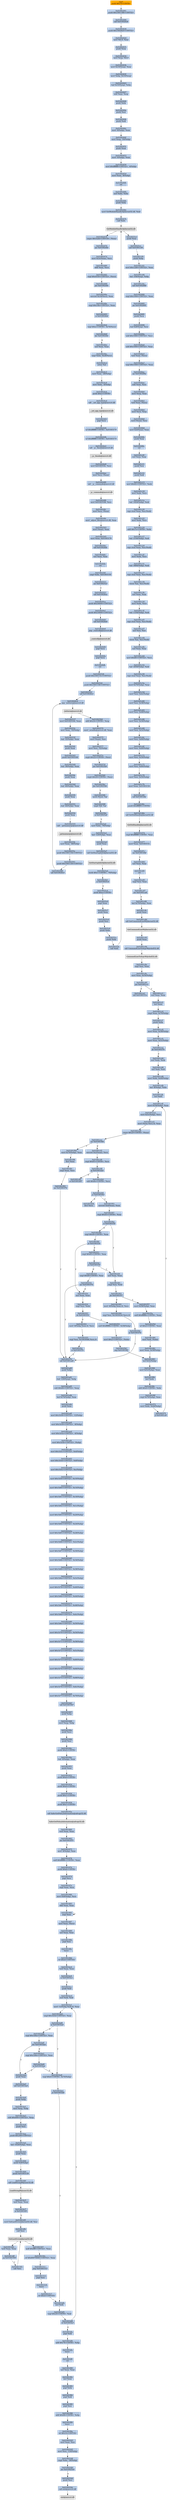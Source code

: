 digraph G {
node[shape=rectangle,style=filled,fillcolor=lightsteelblue,color=lightsteelblue]
bgcolor="transparent"
a0x0100245fpushl_0x70UINT8[label="start\npushl $0x70<UINT8>",color="lightgrey",fillcolor="orange"];
a0x01002461pushl_0x1001188UINT32[label="0x01002461\npushl $0x1001188<UINT32>"];
a0x01002466call_0x01002628[label="0x01002466\ncall 0x01002628"];
a0x01002628pushl_0x10026e0UINT32[label="0x01002628\npushl $0x10026e0<UINT32>"];
a0x0100262dmovl_fs_0_eax[label="0x0100262d\nmovl %fs:0, %eax"];
a0x01002633pushl_eax[label="0x01002633\npushl %eax"];
a0x01002634movl_esp_fs_0[label="0x01002634\nmovl %esp, %fs:0"];
a0x0100263bmovl_0x10esp__eax[label="0x0100263b\nmovl 0x10(%esp), %eax"];
a0x0100263fmovl_ebp_0x10esp_[label="0x0100263f\nmovl %ebp, 0x10(%esp)"];
a0x01002643leal_0x10esp__ebp[label="0x01002643\nleal 0x10(%esp), %ebp"];
a0x01002647subl_eax_esp[label="0x01002647\nsubl %eax, %esp"];
a0x01002649pushl_ebx[label="0x01002649\npushl %ebx"];
a0x0100264apushl_esi[label="0x0100264a\npushl %esi"];
a0x0100264bpushl_edi[label="0x0100264b\npushl %edi"];
a0x0100264cmovl__8ebp__eax[label="0x0100264c\nmovl -8(%ebp), %eax"];
a0x0100264fmovl_esp__24ebp_[label="0x0100264f\nmovl %esp, -24(%ebp)"];
a0x01002652pushl_eax[label="0x01002652\npushl %eax"];
a0x01002653movl__4ebp__eax[label="0x01002653\nmovl -4(%ebp), %eax"];
a0x01002656movl_0xffffffffUINT32__4ebp_[label="0x01002656\nmovl $0xffffffff<UINT32>, -4(%ebp)"];
a0x0100265dmovl_eax__8ebp_[label="0x0100265d\nmovl %eax, -8(%ebp)"];
a0x01002660ret[label="0x01002660\nret"];
a0x0100246bxorl_ebx_ebx[label="0x0100246b\nxorl %ebx, %ebx"];
a0x0100246dpushl_ebx[label="0x0100246d\npushl %ebx"];
a0x0100246emovl_GetModuleHandleA_kernel32_dll_edi[label="0x0100246e\nmovl GetModuleHandleA@kernel32.dll, %edi"];
a0x01002474call_edi[label="0x01002474\ncall %edi"];
GetModuleHandleA_kernel32_dll[label="GetModuleHandleA@kernel32.dll",color="lightgrey",fillcolor="lightgrey"];
a0x01002476cmpw_0x5a4dUINT16_eax_[label="0x01002476\ncmpw $0x5a4d<UINT16>, (%eax)"];
a0x0100247bjne_0x0100249c[label="0x0100247b\njne 0x0100249c"];
a0x0100247dmovl_0x3ceax__ecx[label="0x0100247d\nmovl 0x3c(%eax), %ecx"];
a0x01002480addl_eax_ecx[label="0x01002480\naddl %eax, %ecx"];
a0x01002482cmpl_0x4550UINT32_ecx_[label="0x01002482\ncmpl $0x4550<UINT32>, (%ecx)"];
a0x01002488jne_0x0100249c[label="0x01002488\njne 0x0100249c"];
a0x0100248amovzwl_0x18ecx__eax[label="0x0100248a\nmovzwl 0x18(%ecx), %eax"];
a0x0100248ecmpl_0x10bUINT32_eax[label="0x0100248e\ncmpl $0x10b<UINT32>, %eax"];
a0x01002493je_0x010024b4[label="0x01002493\nje 0x010024b4"];
a0x010024b4cmpl_0xeUINT8_0x74ecx_[label="0x010024b4\ncmpl $0xe<UINT8>, 0x74(%ecx)"];
a0x010024b8jbe_0x0100249c[label="0x010024b8\njbe 0x0100249c"];
a0x010024baxorl_eax_eax[label="0x010024ba\nxorl %eax, %eax"];
a0x010024bccmpl_ebx_0xe8ecx_[label="0x010024bc\ncmpl %ebx, 0xe8(%ecx)"];
a0x010024c2setne_al[label="0x010024c2\nsetne %al"];
a0x010024c5movl_eax__28ebp_[label="0x010024c5\nmovl %eax, -28(%ebp)"];
a0x010024c8movl_ebx__4ebp_[label="0x010024c8\nmovl %ebx, -4(%ebp)"];
a0x010024cbpushl_0x2UINT8[label="0x010024cb\npushl $0x2<UINT8>"];
a0x010024cdcall___set_app_type_msvcrt_dll[label="0x010024cd\ncall __set_app_type@msvcrt.dll"];
a__set_app_type_msvcrt_dll[label="__set_app_type@msvcrt.dll",color="lightgrey",fillcolor="lightgrey"];
a0x010024d3popl_ecx[label="0x010024d3\npopl %ecx"];
a0x010024d4orl_0xffffffffUINT8_0x01003170[label="0x010024d4\norl $0xffffffff<UINT8>, 0x01003170"];
a0x010024dborl_0xffffffffUINT8_0x01003174[label="0x010024db\norl $0xffffffff<UINT8>, 0x01003174"];
a0x010024e2call___p__fmode_msvcrt_dll[label="0x010024e2\ncall __p__fmode@msvcrt.dll"];
a__p__fmode_msvcrt_dll[label="__p__fmode@msvcrt.dll",color="lightgrey",fillcolor="lightgrey"];
a0x010024e8movl_0x0100316c_ecx[label="0x010024e8\nmovl 0x0100316c, %ecx"];
a0x010024eemovl_ecx_eax_[label="0x010024ee\nmovl %ecx, (%eax)"];
a0x010024f0call___p__commode_msvcrt_dll[label="0x010024f0\ncall __p__commode@msvcrt.dll"];
a__p__commode_msvcrt_dll[label="__p__commode@msvcrt.dll",color="lightgrey",fillcolor="lightgrey"];
a0x010024f6movl_0x01003168_ecx[label="0x010024f6\nmovl 0x01003168, %ecx"];
a0x010024fcmovl_ecx_eax_[label="0x010024fc\nmovl %ecx, (%eax)"];
a0x010024femovl__adjust_fdiv_msvcrt_dll_eax[label="0x010024fe\nmovl _adjust_fdiv@msvcrt.dll, %eax"];
a0x01002503movl_eax__eax[label="0x01002503\nmovl (%eax), %eax"];
a0x01002505movl_eax_0x01003178[label="0x01002505\nmovl %eax, 0x01003178"];
a0x0100250acall_0x010026dc[label="0x0100250a\ncall 0x010026dc"];
a0x010026dcxorl_eax_eax[label="0x010026dc\nxorl %eax, %eax"];
a0x010026deret[label="0x010026de\nret"];
a0x0100250fcmpl_ebx_0x01003150[label="0x0100250f\ncmpl %ebx, 0x01003150"];
a0x01002515jne_0x01002523[label="0x01002515\njne 0x01002523"];
a0x01002523call_0x010026ca[label="0x01002523\ncall 0x010026ca"];
a0x010026capushl_0x30000UINT32[label="0x010026ca\npushl $0x30000<UINT32>"];
a0x010026cfpushl_0x10000UINT32[label="0x010026cf\npushl $0x10000<UINT32>"];
a0x010026d4call_0x010026e6[label="0x010026d4\ncall 0x010026e6"];
a0x010026e6jmp__controlfp_msvcrt_dll[label="0x010026e6\njmp _controlfp@msvcrt.dll"];
a_controlfp_msvcrt_dll[label="_controlfp@msvcrt.dll",color="lightgrey",fillcolor="lightgrey"];
a0x010026d9popl_ecx[label="0x010026d9\npopl %ecx"];
a0x010026dapopl_ecx[label="0x010026da\npopl %ecx"];
a0x010026dbret[label="0x010026db\nret"];
a0x01002528pushl_0x100113cUINT32[label="0x01002528\npushl $0x100113c<UINT32>"];
a0x0100252dpushl_0x1001138UINT32[label="0x0100252d\npushl $0x1001138<UINT32>"];
a0x01002532call_0x010026c4[label="0x01002532\ncall 0x010026c4"];
a0x010026c4jmp__initterm_msvcrt_dll[label="0x010026c4\njmp _initterm@msvcrt.dll"];
a_initterm_msvcrt_dll[label="_initterm@msvcrt.dll",color="lightgrey",fillcolor="lightgrey"];
a0x01002537movl_0x01003164_eax[label="0x01002537\nmovl 0x01003164, %eax"];
a0x0100253cmovl_eax__32ebp_[label="0x0100253c\nmovl %eax, -32(%ebp)"];
a0x0100253fleal__32ebp__eax[label="0x0100253f\nleal -32(%ebp), %eax"];
a0x01002542pushl_eax[label="0x01002542\npushl %eax"];
a0x01002543pushl_0x01003160[label="0x01002543\npushl 0x01003160"];
a0x01002549leal__36ebp__eax[label="0x01002549\nleal -36(%ebp), %eax"];
a0x0100254cpushl_eax[label="0x0100254c\npushl %eax"];
a0x0100254dleal__40ebp__eax[label="0x0100254d\nleal -40(%ebp), %eax"];
a0x01002550pushl_eax[label="0x01002550\npushl %eax"];
a0x01002551leal__44ebp__eax[label="0x01002551\nleal -44(%ebp), %eax"];
a0x01002554pushl_eax[label="0x01002554\npushl %eax"];
a0x01002555call___getmainargs_msvcrt_dll[label="0x01002555\ncall __getmainargs@msvcrt.dll"];
a__getmainargs_msvcrt_dll[label="__getmainargs@msvcrt.dll",color="lightgrey",fillcolor="lightgrey"];
a0x0100255bmovl_eax__48ebp_[label="0x0100255b\nmovl %eax, -48(%ebp)"];
a0x0100255epushl_0x1001134UINT32[label="0x0100255e\npushl $0x1001134<UINT32>"];
a0x01002563pushl_0x1001130UINT32[label="0x01002563\npushl $0x1001130<UINT32>"];
a0x01002568call_0x010026c4[label="0x01002568\ncall 0x010026c4"];
a0x0100256daddl_0x24UINT8_esp[label="0x0100256d\naddl $0x24<UINT8>, %esp"];
a0x01002570movl__acmdln_msvcrt_dll_eax[label="0x01002570\nmovl _acmdln@msvcrt.dll, %eax"];
a0x01002575movl_eax__esi[label="0x01002575\nmovl (%eax), %esi"];
a0x01002577movl_esi__52ebp_[label="0x01002577\nmovl %esi, -52(%ebp)"];
a0x0100257acmpb_0x22UINT8_esi_[label="0x0100257a\ncmpb $0x22<UINT8>, (%esi)"];
a0x0100257djne_0x010025b9[label="0x0100257d\njne 0x010025b9"];
a0x010025b9cmpb_0x20UINT8_esi_[label="0x010025b9\ncmpb $0x20<UINT8>, (%esi)"];
a0x010025bcjbe_0x01002596[label="0x010025bc\njbe 0x01002596"];
a0x01002596movb_esi__al[label="0x01002596\nmovb (%esi), %al"];
a0x01002598cmpb_bl_al[label="0x01002598\ncmpb %bl, %al"];
a0x0100259aje_0x010025a0[label="0x0100259a\nje 0x010025a0"];
a0x010025a0movl_ebx__76ebp_[label="0x010025a0\nmovl %ebx, -76(%ebp)"];
a0x010025a3leal__120ebp__eax[label="0x010025a3\nleal -120(%ebp), %eax"];
a0x010025a6pushl_eax[label="0x010025a6\npushl %eax"];
a0x010025a7call_GetStartupInfoA_kernel32_dll[label="0x010025a7\ncall GetStartupInfoA@kernel32.dll"];
GetStartupInfoA_kernel32_dll[label="GetStartupInfoA@kernel32.dll",color="lightgrey",fillcolor="lightgrey"];
a0x010025adtestb_0x1UINT8__76ebp_[label="0x010025ad\ntestb $0x1<UINT8>, -76(%ebp)"];
a0x010025b1je_0x010025c4[label="0x010025b1\nje 0x010025c4"];
a0x010025c4pushl_0xaUINT8[label="0x010025c4\npushl $0xa<UINT8>"];
a0x010025c6popl_eax[label="0x010025c6\npopl %eax"];
a0x010025c7pushl_eax[label="0x010025c7\npushl %eax"];
a0x010025c8pushl_esi[label="0x010025c8\npushl %esi"];
a0x010025c9pushl_ebx[label="0x010025c9\npushl %ebx"];
a0x010025capushl_ebx[label="0x010025ca\npushl %ebx"];
a0x010025cbcall_edi[label="0x010025cb\ncall %edi"];
a0x010025cdpushl_eax[label="0x010025cd\npushl %eax"];
a0x010025cecall_0x01001c00[label="0x010025ce\ncall 0x01001c00"];
a0x01001c00pushl_ebp[label="0x01001c00\npushl %ebp"];
a0x01001c01movl_0x12d0UINT32_eax[label="0x01001c01\nmovl $0x12d0<UINT32>, %eax"];
a0x01001c06leal__104esp__ebp[label="0x01001c06\nleal -104(%esp), %ebp"];
a0x01001c0acall_0x01002680[label="0x01001c0a\ncall 0x01002680"];
a0x01002680cmpl_0x1000UINT32_eax[label="0x01002680\ncmpl $0x1000<UINT32>, %eax"];
a0x01002685jae_0x01002695[label="0x01002685\njae 0x01002695"];
a0x01002695pushl_ecx[label="0x01002695\npushl %ecx"];
a0x01002696leal_0x8esp__ecx[label="0x01002696\nleal 0x8(%esp), %ecx"];
a0x0100269asubl_0x1000UINT32_ecx[label="0x0100269a\nsubl $0x1000<UINT32>, %ecx"];
a0x010026a0subl_0x1000UINT32_eax[label="0x010026a0\nsubl $0x1000<UINT32>, %eax"];
a0x010026a5testl_eax_ecx_[label="0x010026a5\ntestl %eax, (%ecx)"];
a0x010026a7cmpl_0x1000UINT32_eax[label="0x010026a7\ncmpl $0x1000<UINT32>, %eax"];
a0x010026acjae_0x0100269a[label="0x010026ac\njae 0x0100269a"];
a0x010026aesubl_eax_ecx[label="0x010026ae\nsubl %eax, %ecx"];
a0x010026b0movl_esp_eax[label="0x010026b0\nmovl %esp, %eax"];
a0x010026b2testl_eax_ecx_[label="0x010026b2\ntestl %eax, (%ecx)"];
a0x010026b4movl_ecx_esp[label="0x010026b4\nmovl %ecx, %esp"];
a0x010026b6movl_eax__ecx[label="0x010026b6\nmovl (%eax), %ecx"];
a0x010026b8movl_0x4eax__eax[label="0x010026b8\nmovl 0x4(%eax), %eax"];
a0x010026bbpushl_eax[label="0x010026bb\npushl %eax"];
a0x010026bcret[label="0x010026bc\nret"];
a0x01001c0fxorl_eax_eax[label="0x01001c0f\nxorl %eax, %eax"];
a0x01001c11pushl_esi[label="0x01001c11\npushl %esi"];
a0x01001c12pushl_edi[label="0x01001c12\npushl %edi"];
a0x01001c13movl_0x82UINT32_edx[label="0x01001c13\nmovl $0x82<UINT32>, %edx"];
a0x01001c18movl_edx_ecx[label="0x01001c18\nmovl %edx, %ecx"];
a0x01001c1aleal__1624ebp__edi[label="0x01001c1a\nleal -1624(%ebp), %edi"];
a0x01001c20repz_stosl_eax_es_edi_[label="0x01001c20\nrepz stosl %eax, %es:(%edi)"];
a0x01001c22movl_edx_ecx[label="0x01001c22\nmovl %edx, %ecx"];
a0x01001c24addl_0x7eUINT8_edx[label="0x01001c24\naddl $0x7e<UINT8>, %edx"];
a0x01001c27leal__2144ebp__edi[label="0x01001c27\nleal -2144(%ebp), %edi"];
a0x01001c2drepz_stosl_eax_es_edi_[label="0x01001c2d\nrepz stosl %eax, %es:(%edi)"];
a0x01001c2fmovl_edx_ecx[label="0x01001c2f\nmovl %edx, %ecx"];
a0x01001c31leal__3684ebp__edi[label="0x01001c31\nleal -3684(%ebp), %edi"];
a0x01001c37repz_stosl_eax_es_edi_[label="0x01001c37\nrepz stosl %eax, %es:(%edi)"];
a0x01001c39stosw_ax_es_edi_[label="0x01001c39\nstosw %ax, %es:(%edi)"];
a0x01001c3bxorl_eax_eax[label="0x01001c3b\nxorl %eax, %eax"];
a0x01001c3dmovl_edx_ecx[label="0x01001c3d\nmovl %edx, %ecx"];
a0x01001c3fleal__1104ebp__edi[label="0x01001c3f\nleal -1104(%ebp), %edi"];
a0x01001c45repz_stosl_eax_es_edi_[label="0x01001c45\nrepz stosl %eax, %es:(%edi)"];
a0x01001c47xorl_esi_esi[label="0x01001c47\nxorl %esi, %esi"];
a0x01001c49stosw_ax_es_edi_[label="0x01001c49\nstosw %ax, %es:(%edi)"];
a0x01001c4bxorl_eax_eax[label="0x01001c4b\nxorl %eax, %eax"];
a0x01001c4dmovl_0x80UINT32_ecx[label="0x01001c4d\nmovl $0x80<UINT32>, %ecx"];
a0x01001c52leal__2656ebp__edi[label="0x01001c52\nleal -2656(%ebp), %edi"];
a0x01001c58repz_stosl_eax_es_edi_[label="0x01001c58\nrepz stosl %eax, %es:(%edi)"];
a0x01001c5amovl_0x70ebp__eax[label="0x01001c5a\nmovl 0x70(%ebp), %eax"];
a0x01001c5dmovl_esi_0x4cebp_[label="0x01001c5d\nmovl %esi, 0x4c(%ebp)"];
a0x01001c60movl_esi_0x38ebp_[label="0x01001c60\nmovl %esi, 0x38(%ebp)"];
a0x01001c63movl_esi_0x48ebp_[label="0x01001c63\nmovl %esi, 0x48(%ebp)"];
a0x01001c66movl_esi_0x34ebp_[label="0x01001c66\nmovl %esi, 0x34(%ebp)"];
a0x01001c69movl_esi_0x3cebp_[label="0x01001c69\nmovl %esi, 0x3c(%ebp)"];
a0x01001c6cmovl_esi_0x64ebp_[label="0x01001c6c\nmovl %esi, 0x64(%ebp)"];
a0x01001c6fmovl_esi_0x40ebp_[label="0x01001c6f\nmovl %esi, 0x40(%ebp)"];
a0x01001c72movl_esi_0x30ebp_[label="0x01001c72\nmovl %esi, 0x30(%ebp)"];
a0x01001c75movl_esi_0x60ebp_[label="0x01001c75\nmovl %esi, 0x60(%ebp)"];
a0x01001c78movl_esi_0x50ebp_[label="0x01001c78\nmovl %esi, 0x50(%ebp)"];
a0x01001c7bmovl_eax_0x01003158[label="0x01001c7b\nmovl %eax, 0x01003158"];
a0x01001c80call_0x0100146c[label="0x01001c80\ncall 0x0100146c"];
a0x0100146cpushl_0xfffffff5UINT8[label="0x0100146c\npushl $0xfffffff5<UINT8>"];
a0x0100146ecall_GetStdHandle_kernel32_dll[label="0x0100146e\ncall GetStdHandle@kernel32.dll"];
GetStdHandle_kernel32_dll[label="GetStdHandle@kernel32.dll",color="lightgrey",fillcolor="lightgrey"];
a0x01001474cmpl_0xffffffffUINT8_eax[label="0x01001474\ncmpl $0xffffffff<UINT8>, %eax"];
a0x01001477movl_eax_0x0100315c[label="0x01001477\nmovl %eax, 0x0100315c"];
a0x0100147cjne_0x0100149d[label="0x0100147c\njne 0x0100149d"];
a0x0100149dxorl_eax_eax[label="0x0100149d\nxorl %eax, %eax"];
a0x0100149fret[label="0x0100149f\nret"];
a0x01001c85cmpl_esi_eax[label="0x01001c85\ncmpl %esi, %eax"];
a0x01001c87jne_0x01001ca6[label="0x01001c87\njne 0x01001ca6"];
a0x01001c89leal_0x70ebp__eax[label="0x01001c89\nleal 0x70(%ebp), %eax"];
a0x01001c8cpushl_eax[label="0x01001c8c\npushl %eax"];
a0x01001c8dcall_GetCommandLineW_kernel32_dll[label="0x01001c8d\ncall GetCommandLineW@kernel32.dll"];
GetCommandLineW_kernel32_dll[label="GetCommandLineW@kernel32.dll",color="lightgrey",fillcolor="lightgrey"];
a0x01001c93pushl_eax[label="0x01001c93\npushl %eax"];
a0x01001c94call_CommandLineToArgvW_shell32_dll[label="0x01001c94\ncall CommandLineToArgvW@shell32.dll"];
CommandLineToArgvW_shell32_dll[label="CommandLineToArgvW@shell32.dll",color="lightgrey",fillcolor="lightgrey"];
a0x01001c9acmpl_esi_eax[label="0x01001c9a\ncmpl %esi, %eax"];
a0x01001c9cmovl_eax_0x54ebp_[label="0x01001c9c\nmovl %eax, 0x54(%ebp)"];
a0x01001c9fjne_0x01001cc1[label="0x01001c9f\njne 0x01001cc1"];
a0x01001ca1call_0x0100151a[label="0x01001ca1\ncall 0x0100151a"];
a0x01001cc1xorl_eax_eax[label="0x01001cc1\nxorl %eax, %eax"];
a0x01001cc3incl_eax[label="0x01001cc3\nincl %eax"];
a0x01001cc4cmpl_eax_0x70ebp_[label="0x01001cc4\ncmpl %eax, 0x70(%ebp)"];
a0x01001cc7pushl_ebx[label="0x01001cc7\npushl %ebx"];
a0x01001cc8movl_eax_0x58ebp_[label="0x01001cc8\nmovl %eax, 0x58(%ebp)"];
a0x01001ccbmovl_eax_0x5cebp_[label="0x01001ccb\nmovl %eax, 0x5c(%ebp)"];
a0x01001ccejle_0x01001f7b[label="0x01001cce\njle 0x01001f7b"];
a0x01001cd4xorl_edx_edx[label="0x01001cd4\nxorl %edx, %edx"];
a0x01001cd6xorl_edi_edi[label="0x01001cd6\nxorl %edi, %edi"];
a0x01001cd8movl_edx_0x44ebp_[label="0x01001cd8\nmovl %edx, 0x44(%ebp)"];
a0x01001cdbleal__8ebp__ebx[label="0x01001cdb\nleal -8(%ebp), %ebx"];
a0x01001cdeincl_edi[label="0x01001cde\nincl %edi"];
a0x01001cdfmovl_0x54ebp__eax[label="0x01001cdf\nmovl 0x54(%ebp), %eax"];
a0x01001ce2movl_0x5cebp__ecx[label="0x01001ce2\nmovl 0x5c(%ebp), %ecx"];
a0x01001ce5movl_eaxecx4__eax[label="0x01001ce5\nmovl (%eax,%ecx,4), %eax"];
a0x01001ce8cmpw_0x2fUINT8_eax_[label="0x01001ce8\ncmpw $0x2f<UINT8>, (%eax)"];
a0x01001cecjne_0x01001f8d[label="0x01001cec\njne 0x01001f8d"];
a0x01001cf2movzwl_0x2eax__ecx[label="0x01001cf2\nmovzwl 0x2(%eax), %ecx"];
a0x01001f8dmovl_0x70ebp__eax[label="0x01001f8d\nmovl 0x70(%ebp), %eax"];
a0x01001f90decl_eax[label="0x01001f90\ndecl %eax"];
a0x01001f91cmpl_eax_ecx[label="0x01001f91\ncmpl %eax, %ecx"];
a0x01001f93jne_0x01001f7b[label="0x01001f93\njne 0x01001f7b"];
a0x01001f7bcall_0x01001ad0[label="0x01001f7b\ncall 0x01001ad0"];
a0x01001ad0pushl_ebp[label="0x01001ad0\npushl %ebp"];
a0x01001ad1leal__120esp__ebp[label="0x01001ad1\nleal -120(%esp), %ebp"];
a0x01001ad5subl_0x84UINT32_esp[label="0x01001ad5\nsubl $0x84<UINT32>, %esp"];
a0x01001adbleal_0x74ebp__eax[label="0x01001adb\nleal 0x74(%ebp), %eax"];
a0x01001adepushl_eax[label="0x01001ade\npushl %eax"];
a0x01001adfmovl_0x1b58UINT32__12ebp_[label="0x01001adf\nmovl $0x1b58<UINT32>, -12(%ebp)"];
a0x01001ae6movl_0x1b59UINT32__8ebp_[label="0x01001ae6\nmovl $0x1b59<UINT32>, -8(%ebp)"];
a0x01001aedmovl_0x1b5aUINT32__4ebp_[label="0x01001aed\nmovl $0x1b5a<UINT32>, -4(%ebp)"];
a0x01001af4movl_0x1b5bUINT32_ebp_[label="0x01001af4\nmovl $0x1b5b<UINT32>, (%ebp)"];
a0x01001afbmovl_0x1b5cUINT32_0x4ebp_[label="0x01001afb\nmovl $0x1b5c<UINT32>, 0x4(%ebp)"];
a0x01001b02movl_0x1b5dUINT32_0x8ebp_[label="0x01001b02\nmovl $0x1b5d<UINT32>, 0x8(%ebp)"];
a0x01001b09movl_0x1b5eUINT32_0xcebp_[label="0x01001b09\nmovl $0x1b5e<UINT32>, 0xc(%ebp)"];
a0x01001b10movl_0x1b5fUINT32_0x10ebp_[label="0x01001b10\nmovl $0x1b5f<UINT32>, 0x10(%ebp)"];
a0x01001b17movl_0x1b60UINT32_0x14ebp_[label="0x01001b17\nmovl $0x1b60<UINT32>, 0x14(%ebp)"];
a0x01001b1emovl_0x1b61UINT32_0x18ebp_[label="0x01001b1e\nmovl $0x1b61<UINT32>, 0x18(%ebp)"];
a0x01001b25movl_0x1b62UINT32_0x1cebp_[label="0x01001b25\nmovl $0x1b62<UINT32>, 0x1c(%ebp)"];
a0x01001b2cmovl_0x1b63UINT32_0x20ebp_[label="0x01001b2c\nmovl $0x1b63<UINT32>, 0x20(%ebp)"];
a0x01001b33movl_0x1b64UINT32_0x24ebp_[label="0x01001b33\nmovl $0x1b64<UINT32>, 0x24(%ebp)"];
a0x01001b3amovl_0x1b65UINT32_0x28ebp_[label="0x01001b3a\nmovl $0x1b65<UINT32>, 0x28(%ebp)"];
a0x01001b41movl_0x1b66UINT32_0x2cebp_[label="0x01001b41\nmovl $0x1b66<UINT32>, 0x2c(%ebp)"];
a0x01001b48movl_0x1b67UINT32_0x30ebp_[label="0x01001b48\nmovl $0x1b67<UINT32>, 0x30(%ebp)"];
a0x01001b4fmovl_0x1b68UINT32_0x34ebp_[label="0x01001b4f\nmovl $0x1b68<UINT32>, 0x34(%ebp)"];
a0x01001b56movl_0x1b69UINT32_0x38ebp_[label="0x01001b56\nmovl $0x1b69<UINT32>, 0x38(%ebp)"];
a0x01001b5dmovl_0x1b6aUINT32_0x3cebp_[label="0x01001b5d\nmovl $0x1b6a<UINT32>, 0x3c(%ebp)"];
a0x01001b64movl_0x1b78UINT32_0x40ebp_[label="0x01001b64\nmovl $0x1b78<UINT32>, 0x40(%ebp)"];
a0x01001b6bmovl_0x1b6bUINT32_0x44ebp_[label="0x01001b6b\nmovl $0x1b6b<UINT32>, 0x44(%ebp)"];
a0x01001b72movl_0x1b6cUINT32_0x48ebp_[label="0x01001b72\nmovl $0x1b6c<UINT32>, 0x48(%ebp)"];
a0x01001b79movl_0x1b6dUINT32_0x4cebp_[label="0x01001b79\nmovl $0x1b6d<UINT32>, 0x4c(%ebp)"];
a0x01001b80movl_0x1b6eUINT32_0x50ebp_[label="0x01001b80\nmovl $0x1b6e<UINT32>, 0x50(%ebp)"];
a0x01001b87movl_0x1b70UINT32_0x54ebp_[label="0x01001b87\nmovl $0x1b70<UINT32>, 0x54(%ebp)"];
a0x01001b8emovl_0x1b71UINT32_0x58ebp_[label="0x01001b8e\nmovl $0x1b71<UINT32>, 0x58(%ebp)"];
a0x01001b95movl_0x1b72UINT32_0x5cebp_[label="0x01001b95\nmovl $0x1b72<UINT32>, 0x5c(%ebp)"];
a0x01001b9cmovl_0x1b73UINT32_0x60ebp_[label="0x01001b9c\nmovl $0x1b73<UINT32>, 0x60(%ebp)"];
a0x01001ba3movl_0x1b74UINT32_0x64ebp_[label="0x01001ba3\nmovl $0x1b74<UINT32>, 0x64(%ebp)"];
a0x01001baamovl_0x1b75UINT32_0x68ebp_[label="0x01001baa\nmovl $0x1b75<UINT32>, 0x68(%ebp)"];
a0x01001bb1movl_0x1b76UINT32_0x6cebp_[label="0x01001bb1\nmovl $0x1b76<UINT32>, 0x6c(%ebp)"];
a0x01001bb8movl_0x1b77UINT32_0x70ebp_[label="0x01001bb8\nmovl $0x1b77<UINT32>, 0x70(%ebp)"];
a0x01001bbfcall_0x01001947[label="0x01001bbf\ncall 0x01001947"];
a0x01001947pushl_ebp[label="0x01001947\npushl %ebp"];
a0x01001948movl_esp_ebp[label="0x01001948\nmovl %esp, %ebp"];
a0x0100194apushl_ecx[label="0x0100194a\npushl %ecx"];
a0x0100194bpushl_esi[label="0x0100194b\npushl %esi"];
a0x0100194cpushl_0x0UINT8[label="0x0100194c\npushl $0x0<UINT8>"];
a0x0100194eleal__4ebp__eax[label="0x0100194e\nleal -4(%ebp), %eax"];
a0x01001951pushl_eax[label="0x01001951\npushl %eax"];
a0x01001952pushl_0x0UINT8[label="0x01001952\npushl $0x0<UINT8>"];
a0x01001954pushl_0x0UINT8[label="0x01001954\npushl $0x0<UINT8>"];
a0x01001956pushl_0x1UINT8[label="0x01001956\npushl $0x1<UINT8>"];
a0x01001958pushl_0x1UINT8[label="0x01001958\npushl $0x1<UINT8>"];
a0x0100195acall_SaferGetPolicyInformation_advapi32_dll[label="0x0100195a\ncall SaferGetPolicyInformation@advapi32.dll"];
SaferGetPolicyInformation_advapi32_dll[label="SaferGetPolicyInformation@advapi32.dll",color="lightgrey",fillcolor="lightgrey"];
a0x01001960testl_eax_eax[label="0x01001960\ntestl %eax, %eax"];
a0x01001962jne_0x01001975[label="0x01001962\njne 0x01001975"];
a0x01001975movl__4ebp__eax[label="0x01001975\nmovl -4(%ebp), %eax"];
a0x01001978andl_0xfffffffcUINT8_eax[label="0x01001978\nandl $0xfffffffc<UINT8>, %eax"];
a0x0100197bpushl_0x8UINT8[label="0x0100197b\npushl $0x8<UINT8>"];
a0x0100197dpopl_ecx[label="0x0100197d\npopl %ecx"];
a0x0100197ecmpl_eax_ecx[label="0x0100197e\ncmpl %eax, %ecx"];
a0x01001980movl_0x8ebp__ecx[label="0x01001980\nmovl 0x8(%ebp), %ecx"];
a0x01001983sbbl_eax_eax[label="0x01001983\nsbbl %eax, %eax"];
a0x01001985negl_eax[label="0x01001985\nnegl %eax"];
a0x01001987movl_eax_ecx_[label="0x01001987\nmovl %eax, (%ecx)"];
a0x01001989xorl_eax_eax[label="0x01001989\nxorl %eax, %eax"];
a0x0100198bpopl_esi[label="0x0100198b\npopl %esi"];
a0x0100198cleave_[label="0x0100198c\nleave "];
a0x0100198dret_0x4UINT16[label="0x0100198d\nret $0x4<UINT16>"];
a0x01001bc4testl_eax_eax[label="0x01001bc4\ntestl %eax, %eax"];
a0x01001bc6je_0x01001bcc[label="0x01001bc6\nje 0x01001bcc"];
a0x01001bccpushl_edi[label="0x01001bcc\npushl %edi"];
a0x01001bcdxorl_edi_edi[label="0x01001bcd\nxorl %edi, %edi"];
a0x01001bcfmovl__12ebpedi4__eax[label="0x01001bcf\nmovl -12(%ebp,%edi,4), %eax"];
a0x01001bd3cmpl_0x1b5dUINT32_eax[label="0x01001bd3\ncmpl $0x1b5d<UINT32>, %eax"];
a0x01001bd8je_0x01001be8[label="0x01001bd8\nje 0x01001be8"];
a0x01001bdacmpl_0x1b6aUINT32_eax[label="0x01001bda\ncmpl $0x1b6a<UINT32>, %eax"];
a0x01001bdfjbe_0x01001bee[label="0x01001bdf\njbe 0x01001bee"];
a0x01001beepushl_eax[label="0x01001bee\npushl %eax"];
a0x01001befcall_0x010014a0[label="0x01001bef\ncall 0x010014a0"];
a0x010014a0pushl_ebp[label="0x010014a0\npushl %ebp"];
a0x010014a1movl_esp_ebp[label="0x010014a1\nmovl %esp, %ebp"];
a0x010014a3subl_0x400UINT32_esp[label="0x010014a3\nsubl $0x400<UINT32>, %esp"];
a0x010014a9pushl_esi[label="0x010014a9\npushl %esi"];
a0x010014aapushl_0x200UINT32[label="0x010014aa\npushl $0x200<UINT32>"];
a0x010014afleal__1024ebp__eax[label="0x010014af\nleal -1024(%ebp), %eax"];
a0x010014b5pushl_eax[label="0x010014b5\npushl %eax"];
a0x010014b6pushl_0x8ebp_[label="0x010014b6\npushl 0x8(%ebp)"];
a0x010014b9pushl_0x01003158[label="0x010014b9\npushl 0x01003158"];
a0x010014bfcall_LoadStringW_user32_dll[label="0x010014bf\ncall LoadStringW@user32.dll"];
LoadStringW_user32_dll[label="LoadStringW@user32.dll",color="lightgrey",fillcolor="lightgrey"];
a0x010014c5testl_eax_eax[label="0x010014c5\ntestl %eax, %eax"];
a0x010014c7je_0x010014f5[label="0x010014c7\nje 0x010014f5"];
a0x010014f5movl_GetLastError_kernel32_dll_esi[label="0x010014f5\nmovl GetLastError@kernel32.dll, %esi"];
a0x010014fbcall_esi[label="0x010014fb\ncall %esi"];
GetLastError_kernel32_dll[label="GetLastError@kernel32.dll",color="lightgrey",fillcolor="lightgrey"];
a0x010014fdtestl_eax_eax[label="0x010014fd\ntestl %eax, %eax"];
a0x010014ffjg_0x01001505[label="0x010014ff\njg 0x01001505"];
a0x01001505call_esi[label="0x01001505\ncall %esi"];
a0x01001507andl_0xffffUINT32_eax[label="0x01001507\nandl $0xffff<UINT32>, %eax"];
a0x0100150corl_0x80070000UINT32_eax[label="0x0100150c\norl $0x80070000<UINT32>, %eax"];
a0x01001511jmp_0x01001515[label="0x01001511\njmp 0x01001515"];
a0x01001515popl_esi[label="0x01001515\npopl %esi"];
a0x01001516leave_[label="0x01001516\nleave "];
a0x01001517ret_0x4UINT16[label="0x01001517\nret $0x4<UINT16>"];
a0x01001bf4incl_edi[label="0x01001bf4\nincl %edi"];
a0x01001bf5cmpl_0x20UINT8_edi[label="0x01001bf5\ncmpl $0x20<UINT8>, %edi"];
a0x01001bf8jb_0x01001bcf[label="0x01001bf8\njb 0x01001bcf"];
a0x01001be8cmpl_0x0UINT8_0x74ebp_[label="0x01001be8\ncmpl $0x0<UINT8>, 0x74(%ebp)"];
a0x01001becje_0x01001bf4[label="0x01001bec\nje 0x01001bf4"];
a0x01001be1cmpl_0x1b6eUINT32_eax[label="0x01001be1\ncmpl $0x1b6e<UINT32>, %eax"];
a0x01001be6ja_0x01001bee[label="0x01001be6\nja 0x01001bee"];
a0x01001bfapopl_edi[label="0x01001bfa\npopl %edi"];
a0x01001bfbaddl_0x78UINT8_ebp[label="0x01001bfb\naddl $0x78<UINT8>, %ebp"];
a0x01001bfeleave_[label="0x01001bfe\nleave "];
a0x01001bffret[label="0x01001bff\nret"];
a0x01001f80xorl_eax_eax[label="0x01001f80\nxorl %eax, %eax"];
a0x01001f82incl_eax[label="0x01001f82\nincl %eax"];
a0x01001f83popl_ebx[label="0x01001f83\npopl %ebx"];
a0x01001f84popl_edi[label="0x01001f84\npopl %edi"];
a0x01001f85popl_esi[label="0x01001f85\npopl %esi"];
a0x01001f86addl_0x68UINT8_ebp[label="0x01001f86\naddl $0x68<UINT8>, %ebp"];
a0x01001f89leave_[label="0x01001f89\nleave "];
a0x01001f8aret_0x10UINT16[label="0x01001f8a\nret $0x10<UINT16>"];
a0x010025d3movl_eax_esi[label="0x010025d3\nmovl %eax, %esi"];
a0x010025d5movl_esi__124ebp_[label="0x010025d5\nmovl %esi, -124(%ebp)"];
a0x010025d8cmpl_ebx__28ebp_[label="0x010025d8\ncmpl %ebx, -28(%ebp)"];
a0x010025dbjne_0x010025e4[label="0x010025db\njne 0x010025e4"];
a0x010025ddpushl_esi[label="0x010025dd\npushl %esi"];
a0x010025decall_exit_msvcrt_dll[label="0x010025de\ncall exit@msvcrt.dll"];
exit_msvcrt_dll[label="exit@msvcrt.dll",color="lightgrey",fillcolor="lightgrey"];
a0x01001cf6cmpl_0x65UINT8_ecx[label="0x01001cf6\ncmpl $0x65<UINT8>, %ecx"];
a0x01001cf9jg_0x01001d2d[label="0x01001cf9\njg 0x01001d2d"];
a0x01001cfbje_0x01001d07[label="0x01001cfb\nje 0x01001d07"];
a0x01001d2dsubl_0x6eUINT8_ecx[label="0x01001d2d\nsubl $0x6e<UINT8>, %ecx"];
a0x01001d30je_0x01001f03[label="0x01001d30\nje 0x01001f03"];
a0x01001d36decl_ecx[label="0x01001d36\ndecl %ecx"];
a0x01001f03movzwl_0x4eax__eax[label="0x01001f03\nmovzwl 0x4(%eax), %eax"];
a0x01001f07cmpl_0x45UINT8_eax[label="0x01001f07\ncmpl $0x45<UINT8>, %eax"];
a0x01001f0aje_0x01001f3f[label="0x01001f0a\nje 0x01001f3f"];
a0x01001f0ccmpl_0x4fUINT8_eax[label="0x01001f0c\ncmpl $0x4f<UINT8>, %eax"];
a0x01001f3fxorl_eax_eax[label="0x01001f3f\nxorl %eax, %eax"];
a0x01001f41cmpl_esi_edx[label="0x01001f41\ncmpl %esi, %edx"];
a0x01001f43jle_0x01001f57[label="0x01001f43\njle 0x01001f57"];
a0x01001f57movl_0x58ebp__eax[label="0x01001f57\nmovl 0x58(%ebp), %eax"];
a0x01001f5aandl_0xfffffffeUINT8_eax[label="0x01001f5a\nandl $0xfffffffe<UINT8>, %eax"];
a0x01001f5dorl_0x2UINT8_eax[label="0x01001f5d\norl $0x2<UINT8>, %eax"];
a0x01001f60movl_edi_ebx_[label="0x01001f60\nmovl %edi, (%ebx)"];
a0x01001f62movl_eax_0x58ebp_[label="0x01001f62\nmovl %eax, 0x58(%ebp)"];
a0x01001f65incl_0x5cebp_[label="0x01001f65\nincl 0x5c(%ebp)"];
a0x01001f68movl_0x5cebp__eax[label="0x01001f68\nmovl 0x5c(%ebp), %eax"];
a0x01001f6bincl_edx[label="0x01001f6b\nincl %edx"];
a0x01001f6caddl_0x4UINT8_ebx[label="0x01001f6c\naddl $0x4<UINT8>, %ebx"];
a0x01001f6fcmpl_0x70ebp__eax[label="0x01001f6f\ncmpl 0x70(%ebp), %eax"];
a0x01001f72movl_edx_0x44ebp_[label="0x01001f72\nmovl %edx, 0x44(%ebp)"];
a0x01001f75jl_0x01001cdf[label="0x01001f75\njl 0x01001cdf"];
a0x01001f45movl__8ebpeax4__ecx[label="0x01001f45\nmovl -8(%ebp,%eax,4), %ecx"];
a0x01001f49cmpl_esi_0x1003024ecx4_[label="0x01001f49\ncmpl %esi, 0x1003024(,%ecx,4)"];
a0x01001f50je_0x01001f7b[label="0x01001f50\nje 0x01001f7b"];
a0x01001f0fje_0x01001f1b[label="0x01001f0f\nje 0x01001f1b"];
a0x01001f11cmpl_0x65UINT8_eax[label="0x01001f11\ncmpl $0x65<UINT8>, %eax"];
a0x01001f1bxorl_eax_eax[label="0x01001f1b\nxorl %eax, %eax"];
a0x01001f1dcmpl_esi_edx[label="0x01001f1d\ncmpl %esi, %edx"];
a0x01001f1fjle_0x01001f33[label="0x01001f1f\njle 0x01001f33"];
a0x01001f33andl_0xfffffffeUINT8_0x58ebp_[label="0x01001f33\nandl $0xfffffffe<UINT8>, 0x58(%ebp)"];
a0x01001f37movl_0x2UINT32_ebx_[label="0x01001f37\nmovl $0x2<UINT32>, (%ebx)"];
a0x01001f3djmp_0x01001f65[label="0x01001f3d\njmp 0x01001f65"];
a0x01001f21movl__8ebpeax4__ecx[label="0x01001f21\nmovl -8(%ebp,%eax,4), %ecx"];
a0x01001f25cmpl_esi_0x1003048ecx4_[label="0x01001f25\ncmpl %esi, 0x1003048(,%ecx,4)"];
a0x01001f2cje_0x01001f7b[label="0x01001f2c\nje 0x01001f7b"];
a0x01001f14je_0x01001f3f[label="0x01001f14\nje 0x01001f3f"];
a0x01001f16cmpl_0x6fUINT8_eax[label="0x01001f16\ncmpl $0x6f<UINT8>, %eax"];
a0x01001f19jne_0x01001f7b[label="0x01001f19\njne 0x01001f7b"];
a0x0100245fpushl_0x70UINT8 -> a0x01002461pushl_0x1001188UINT32 [color="#000000"];
a0x01002461pushl_0x1001188UINT32 -> a0x01002466call_0x01002628 [color="#000000"];
a0x01002466call_0x01002628 -> a0x01002628pushl_0x10026e0UINT32 [color="#000000"];
a0x01002628pushl_0x10026e0UINT32 -> a0x0100262dmovl_fs_0_eax [color="#000000"];
a0x0100262dmovl_fs_0_eax -> a0x01002633pushl_eax [color="#000000"];
a0x01002633pushl_eax -> a0x01002634movl_esp_fs_0 [color="#000000"];
a0x01002634movl_esp_fs_0 -> a0x0100263bmovl_0x10esp__eax [color="#000000"];
a0x0100263bmovl_0x10esp__eax -> a0x0100263fmovl_ebp_0x10esp_ [color="#000000"];
a0x0100263fmovl_ebp_0x10esp_ -> a0x01002643leal_0x10esp__ebp [color="#000000"];
a0x01002643leal_0x10esp__ebp -> a0x01002647subl_eax_esp [color="#000000"];
a0x01002647subl_eax_esp -> a0x01002649pushl_ebx [color="#000000"];
a0x01002649pushl_ebx -> a0x0100264apushl_esi [color="#000000"];
a0x0100264apushl_esi -> a0x0100264bpushl_edi [color="#000000"];
a0x0100264bpushl_edi -> a0x0100264cmovl__8ebp__eax [color="#000000"];
a0x0100264cmovl__8ebp__eax -> a0x0100264fmovl_esp__24ebp_ [color="#000000"];
a0x0100264fmovl_esp__24ebp_ -> a0x01002652pushl_eax [color="#000000"];
a0x01002652pushl_eax -> a0x01002653movl__4ebp__eax [color="#000000"];
a0x01002653movl__4ebp__eax -> a0x01002656movl_0xffffffffUINT32__4ebp_ [color="#000000"];
a0x01002656movl_0xffffffffUINT32__4ebp_ -> a0x0100265dmovl_eax__8ebp_ [color="#000000"];
a0x0100265dmovl_eax__8ebp_ -> a0x01002660ret [color="#000000"];
a0x01002660ret -> a0x0100246bxorl_ebx_ebx [color="#000000"];
a0x0100246bxorl_ebx_ebx -> a0x0100246dpushl_ebx [color="#000000"];
a0x0100246dpushl_ebx -> a0x0100246emovl_GetModuleHandleA_kernel32_dll_edi [color="#000000"];
a0x0100246emovl_GetModuleHandleA_kernel32_dll_edi -> a0x01002474call_edi [color="#000000"];
a0x01002474call_edi -> GetModuleHandleA_kernel32_dll [color="#000000"];
GetModuleHandleA_kernel32_dll -> a0x01002476cmpw_0x5a4dUINT16_eax_ [color="#000000"];
a0x01002476cmpw_0x5a4dUINT16_eax_ -> a0x0100247bjne_0x0100249c [color="#000000"];
a0x0100247bjne_0x0100249c -> a0x0100247dmovl_0x3ceax__ecx [color="#000000",label="F"];
a0x0100247dmovl_0x3ceax__ecx -> a0x01002480addl_eax_ecx [color="#000000"];
a0x01002480addl_eax_ecx -> a0x01002482cmpl_0x4550UINT32_ecx_ [color="#000000"];
a0x01002482cmpl_0x4550UINT32_ecx_ -> a0x01002488jne_0x0100249c [color="#000000"];
a0x01002488jne_0x0100249c -> a0x0100248amovzwl_0x18ecx__eax [color="#000000",label="F"];
a0x0100248amovzwl_0x18ecx__eax -> a0x0100248ecmpl_0x10bUINT32_eax [color="#000000"];
a0x0100248ecmpl_0x10bUINT32_eax -> a0x01002493je_0x010024b4 [color="#000000"];
a0x01002493je_0x010024b4 -> a0x010024b4cmpl_0xeUINT8_0x74ecx_ [color="#000000",label="T"];
a0x010024b4cmpl_0xeUINT8_0x74ecx_ -> a0x010024b8jbe_0x0100249c [color="#000000"];
a0x010024b8jbe_0x0100249c -> a0x010024baxorl_eax_eax [color="#000000",label="F"];
a0x010024baxorl_eax_eax -> a0x010024bccmpl_ebx_0xe8ecx_ [color="#000000"];
a0x010024bccmpl_ebx_0xe8ecx_ -> a0x010024c2setne_al [color="#000000"];
a0x010024c2setne_al -> a0x010024c5movl_eax__28ebp_ [color="#000000"];
a0x010024c5movl_eax__28ebp_ -> a0x010024c8movl_ebx__4ebp_ [color="#000000"];
a0x010024c8movl_ebx__4ebp_ -> a0x010024cbpushl_0x2UINT8 [color="#000000"];
a0x010024cbpushl_0x2UINT8 -> a0x010024cdcall___set_app_type_msvcrt_dll [color="#000000"];
a0x010024cdcall___set_app_type_msvcrt_dll -> a__set_app_type_msvcrt_dll [color="#000000"];
a__set_app_type_msvcrt_dll -> a0x010024d3popl_ecx [color="#000000"];
a0x010024d3popl_ecx -> a0x010024d4orl_0xffffffffUINT8_0x01003170 [color="#000000"];
a0x010024d4orl_0xffffffffUINT8_0x01003170 -> a0x010024dborl_0xffffffffUINT8_0x01003174 [color="#000000"];
a0x010024dborl_0xffffffffUINT8_0x01003174 -> a0x010024e2call___p__fmode_msvcrt_dll [color="#000000"];
a0x010024e2call___p__fmode_msvcrt_dll -> a__p__fmode_msvcrt_dll [color="#000000"];
a__p__fmode_msvcrt_dll -> a0x010024e8movl_0x0100316c_ecx [color="#000000"];
a0x010024e8movl_0x0100316c_ecx -> a0x010024eemovl_ecx_eax_ [color="#000000"];
a0x010024eemovl_ecx_eax_ -> a0x010024f0call___p__commode_msvcrt_dll [color="#000000"];
a0x010024f0call___p__commode_msvcrt_dll -> a__p__commode_msvcrt_dll [color="#000000"];
a__p__commode_msvcrt_dll -> a0x010024f6movl_0x01003168_ecx [color="#000000"];
a0x010024f6movl_0x01003168_ecx -> a0x010024fcmovl_ecx_eax_ [color="#000000"];
a0x010024fcmovl_ecx_eax_ -> a0x010024femovl__adjust_fdiv_msvcrt_dll_eax [color="#000000"];
a0x010024femovl__adjust_fdiv_msvcrt_dll_eax -> a0x01002503movl_eax__eax [color="#000000"];
a0x01002503movl_eax__eax -> a0x01002505movl_eax_0x01003178 [color="#000000"];
a0x01002505movl_eax_0x01003178 -> a0x0100250acall_0x010026dc [color="#000000"];
a0x0100250acall_0x010026dc -> a0x010026dcxorl_eax_eax [color="#000000"];
a0x010026dcxorl_eax_eax -> a0x010026deret [color="#000000"];
a0x010026deret -> a0x0100250fcmpl_ebx_0x01003150 [color="#000000"];
a0x0100250fcmpl_ebx_0x01003150 -> a0x01002515jne_0x01002523 [color="#000000"];
a0x01002515jne_0x01002523 -> a0x01002523call_0x010026ca [color="#000000",label="T"];
a0x01002523call_0x010026ca -> a0x010026capushl_0x30000UINT32 [color="#000000"];
a0x010026capushl_0x30000UINT32 -> a0x010026cfpushl_0x10000UINT32 [color="#000000"];
a0x010026cfpushl_0x10000UINT32 -> a0x010026d4call_0x010026e6 [color="#000000"];
a0x010026d4call_0x010026e6 -> a0x010026e6jmp__controlfp_msvcrt_dll [color="#000000"];
a0x010026e6jmp__controlfp_msvcrt_dll -> a_controlfp_msvcrt_dll [color="#000000"];
a_controlfp_msvcrt_dll -> a0x010026d9popl_ecx [color="#000000"];
a0x010026d9popl_ecx -> a0x010026dapopl_ecx [color="#000000"];
a0x010026dapopl_ecx -> a0x010026dbret [color="#000000"];
a0x010026dbret -> a0x01002528pushl_0x100113cUINT32 [color="#000000"];
a0x01002528pushl_0x100113cUINT32 -> a0x0100252dpushl_0x1001138UINT32 [color="#000000"];
a0x0100252dpushl_0x1001138UINT32 -> a0x01002532call_0x010026c4 [color="#000000"];
a0x01002532call_0x010026c4 -> a0x010026c4jmp__initterm_msvcrt_dll [color="#000000"];
a0x010026c4jmp__initterm_msvcrt_dll -> a_initterm_msvcrt_dll [color="#000000"];
a_initterm_msvcrt_dll -> a0x01002537movl_0x01003164_eax [color="#000000"];
a0x01002537movl_0x01003164_eax -> a0x0100253cmovl_eax__32ebp_ [color="#000000"];
a0x0100253cmovl_eax__32ebp_ -> a0x0100253fleal__32ebp__eax [color="#000000"];
a0x0100253fleal__32ebp__eax -> a0x01002542pushl_eax [color="#000000"];
a0x01002542pushl_eax -> a0x01002543pushl_0x01003160 [color="#000000"];
a0x01002543pushl_0x01003160 -> a0x01002549leal__36ebp__eax [color="#000000"];
a0x01002549leal__36ebp__eax -> a0x0100254cpushl_eax [color="#000000"];
a0x0100254cpushl_eax -> a0x0100254dleal__40ebp__eax [color="#000000"];
a0x0100254dleal__40ebp__eax -> a0x01002550pushl_eax [color="#000000"];
a0x01002550pushl_eax -> a0x01002551leal__44ebp__eax [color="#000000"];
a0x01002551leal__44ebp__eax -> a0x01002554pushl_eax [color="#000000"];
a0x01002554pushl_eax -> a0x01002555call___getmainargs_msvcrt_dll [color="#000000"];
a0x01002555call___getmainargs_msvcrt_dll -> a__getmainargs_msvcrt_dll [color="#000000"];
a__getmainargs_msvcrt_dll -> a0x0100255bmovl_eax__48ebp_ [color="#000000"];
a0x0100255bmovl_eax__48ebp_ -> a0x0100255epushl_0x1001134UINT32 [color="#000000"];
a0x0100255epushl_0x1001134UINT32 -> a0x01002563pushl_0x1001130UINT32 [color="#000000"];
a0x01002563pushl_0x1001130UINT32 -> a0x01002568call_0x010026c4 [color="#000000"];
a0x01002568call_0x010026c4 -> a0x010026c4jmp__initterm_msvcrt_dll [color="#000000"];
a_initterm_msvcrt_dll -> a0x0100256daddl_0x24UINT8_esp [color="#000000"];
a0x0100256daddl_0x24UINT8_esp -> a0x01002570movl__acmdln_msvcrt_dll_eax [color="#000000"];
a0x01002570movl__acmdln_msvcrt_dll_eax -> a0x01002575movl_eax__esi [color="#000000"];
a0x01002575movl_eax__esi -> a0x01002577movl_esi__52ebp_ [color="#000000"];
a0x01002577movl_esi__52ebp_ -> a0x0100257acmpb_0x22UINT8_esi_ [color="#000000"];
a0x0100257acmpb_0x22UINT8_esi_ -> a0x0100257djne_0x010025b9 [color="#000000"];
a0x0100257djne_0x010025b9 -> a0x010025b9cmpb_0x20UINT8_esi_ [color="#000000",label="T"];
a0x010025b9cmpb_0x20UINT8_esi_ -> a0x010025bcjbe_0x01002596 [color="#000000"];
a0x010025bcjbe_0x01002596 -> a0x01002596movb_esi__al [color="#000000",label="T"];
a0x01002596movb_esi__al -> a0x01002598cmpb_bl_al [color="#000000"];
a0x01002598cmpb_bl_al -> a0x0100259aje_0x010025a0 [color="#000000"];
a0x0100259aje_0x010025a0 -> a0x010025a0movl_ebx__76ebp_ [color="#000000",label="T"];
a0x010025a0movl_ebx__76ebp_ -> a0x010025a3leal__120ebp__eax [color="#000000"];
a0x010025a3leal__120ebp__eax -> a0x010025a6pushl_eax [color="#000000"];
a0x010025a6pushl_eax -> a0x010025a7call_GetStartupInfoA_kernel32_dll [color="#000000"];
a0x010025a7call_GetStartupInfoA_kernel32_dll -> GetStartupInfoA_kernel32_dll [color="#000000"];
GetStartupInfoA_kernel32_dll -> a0x010025adtestb_0x1UINT8__76ebp_ [color="#000000"];
a0x010025adtestb_0x1UINT8__76ebp_ -> a0x010025b1je_0x010025c4 [color="#000000"];
a0x010025b1je_0x010025c4 -> a0x010025c4pushl_0xaUINT8 [color="#000000",label="T"];
a0x010025c4pushl_0xaUINT8 -> a0x010025c6popl_eax [color="#000000"];
a0x010025c6popl_eax -> a0x010025c7pushl_eax [color="#000000"];
a0x010025c7pushl_eax -> a0x010025c8pushl_esi [color="#000000"];
a0x010025c8pushl_esi -> a0x010025c9pushl_ebx [color="#000000"];
a0x010025c9pushl_ebx -> a0x010025capushl_ebx [color="#000000"];
a0x010025capushl_ebx -> a0x010025cbcall_edi [color="#000000"];
a0x010025cbcall_edi -> GetModuleHandleA_kernel32_dll [color="#000000"];
GetModuleHandleA_kernel32_dll -> a0x010025cdpushl_eax [color="#000000"];
a0x010025cdpushl_eax -> a0x010025cecall_0x01001c00 [color="#000000"];
a0x010025cecall_0x01001c00 -> a0x01001c00pushl_ebp [color="#000000"];
a0x01001c00pushl_ebp -> a0x01001c01movl_0x12d0UINT32_eax [color="#000000"];
a0x01001c01movl_0x12d0UINT32_eax -> a0x01001c06leal__104esp__ebp [color="#000000"];
a0x01001c06leal__104esp__ebp -> a0x01001c0acall_0x01002680 [color="#000000"];
a0x01001c0acall_0x01002680 -> a0x01002680cmpl_0x1000UINT32_eax [color="#000000"];
a0x01002680cmpl_0x1000UINT32_eax -> a0x01002685jae_0x01002695 [color="#000000"];
a0x01002685jae_0x01002695 -> a0x01002695pushl_ecx [color="#000000",label="T"];
a0x01002695pushl_ecx -> a0x01002696leal_0x8esp__ecx [color="#000000"];
a0x01002696leal_0x8esp__ecx -> a0x0100269asubl_0x1000UINT32_ecx [color="#000000"];
a0x0100269asubl_0x1000UINT32_ecx -> a0x010026a0subl_0x1000UINT32_eax [color="#000000"];
a0x010026a0subl_0x1000UINT32_eax -> a0x010026a5testl_eax_ecx_ [color="#000000"];
a0x010026a5testl_eax_ecx_ -> a0x010026a7cmpl_0x1000UINT32_eax [color="#000000"];
a0x010026a7cmpl_0x1000UINT32_eax -> a0x010026acjae_0x0100269a [color="#000000"];
a0x010026acjae_0x0100269a -> a0x010026aesubl_eax_ecx [color="#000000",label="F"];
a0x010026aesubl_eax_ecx -> a0x010026b0movl_esp_eax [color="#000000"];
a0x010026b0movl_esp_eax -> a0x010026b2testl_eax_ecx_ [color="#000000"];
a0x010026b2testl_eax_ecx_ -> a0x010026b4movl_ecx_esp [color="#000000"];
a0x010026b4movl_ecx_esp -> a0x010026b6movl_eax__ecx [color="#000000"];
a0x010026b6movl_eax__ecx -> a0x010026b8movl_0x4eax__eax [color="#000000"];
a0x010026b8movl_0x4eax__eax -> a0x010026bbpushl_eax [color="#000000"];
a0x010026bbpushl_eax -> a0x010026bcret [color="#000000"];
a0x010026bcret -> a0x01001c0fxorl_eax_eax [color="#000000"];
a0x01001c0fxorl_eax_eax -> a0x01001c11pushl_esi [color="#000000"];
a0x01001c11pushl_esi -> a0x01001c12pushl_edi [color="#000000"];
a0x01001c12pushl_edi -> a0x01001c13movl_0x82UINT32_edx [color="#000000"];
a0x01001c13movl_0x82UINT32_edx -> a0x01001c18movl_edx_ecx [color="#000000"];
a0x01001c18movl_edx_ecx -> a0x01001c1aleal__1624ebp__edi [color="#000000"];
a0x01001c1aleal__1624ebp__edi -> a0x01001c20repz_stosl_eax_es_edi_ [color="#000000"];
a0x01001c20repz_stosl_eax_es_edi_ -> a0x01001c22movl_edx_ecx [color="#000000"];
a0x01001c22movl_edx_ecx -> a0x01001c24addl_0x7eUINT8_edx [color="#000000"];
a0x01001c24addl_0x7eUINT8_edx -> a0x01001c27leal__2144ebp__edi [color="#000000"];
a0x01001c27leal__2144ebp__edi -> a0x01001c2drepz_stosl_eax_es_edi_ [color="#000000"];
a0x01001c2drepz_stosl_eax_es_edi_ -> a0x01001c2fmovl_edx_ecx [color="#000000"];
a0x01001c2fmovl_edx_ecx -> a0x01001c31leal__3684ebp__edi [color="#000000"];
a0x01001c31leal__3684ebp__edi -> a0x01001c37repz_stosl_eax_es_edi_ [color="#000000"];
a0x01001c37repz_stosl_eax_es_edi_ -> a0x01001c39stosw_ax_es_edi_ [color="#000000"];
a0x01001c39stosw_ax_es_edi_ -> a0x01001c3bxorl_eax_eax [color="#000000"];
a0x01001c3bxorl_eax_eax -> a0x01001c3dmovl_edx_ecx [color="#000000"];
a0x01001c3dmovl_edx_ecx -> a0x01001c3fleal__1104ebp__edi [color="#000000"];
a0x01001c3fleal__1104ebp__edi -> a0x01001c45repz_stosl_eax_es_edi_ [color="#000000"];
a0x01001c45repz_stosl_eax_es_edi_ -> a0x01001c47xorl_esi_esi [color="#000000"];
a0x01001c47xorl_esi_esi -> a0x01001c49stosw_ax_es_edi_ [color="#000000"];
a0x01001c49stosw_ax_es_edi_ -> a0x01001c4bxorl_eax_eax [color="#000000"];
a0x01001c4bxorl_eax_eax -> a0x01001c4dmovl_0x80UINT32_ecx [color="#000000"];
a0x01001c4dmovl_0x80UINT32_ecx -> a0x01001c52leal__2656ebp__edi [color="#000000"];
a0x01001c52leal__2656ebp__edi -> a0x01001c58repz_stosl_eax_es_edi_ [color="#000000"];
a0x01001c58repz_stosl_eax_es_edi_ -> a0x01001c5amovl_0x70ebp__eax [color="#000000"];
a0x01001c5amovl_0x70ebp__eax -> a0x01001c5dmovl_esi_0x4cebp_ [color="#000000"];
a0x01001c5dmovl_esi_0x4cebp_ -> a0x01001c60movl_esi_0x38ebp_ [color="#000000"];
a0x01001c60movl_esi_0x38ebp_ -> a0x01001c63movl_esi_0x48ebp_ [color="#000000"];
a0x01001c63movl_esi_0x48ebp_ -> a0x01001c66movl_esi_0x34ebp_ [color="#000000"];
a0x01001c66movl_esi_0x34ebp_ -> a0x01001c69movl_esi_0x3cebp_ [color="#000000"];
a0x01001c69movl_esi_0x3cebp_ -> a0x01001c6cmovl_esi_0x64ebp_ [color="#000000"];
a0x01001c6cmovl_esi_0x64ebp_ -> a0x01001c6fmovl_esi_0x40ebp_ [color="#000000"];
a0x01001c6fmovl_esi_0x40ebp_ -> a0x01001c72movl_esi_0x30ebp_ [color="#000000"];
a0x01001c72movl_esi_0x30ebp_ -> a0x01001c75movl_esi_0x60ebp_ [color="#000000"];
a0x01001c75movl_esi_0x60ebp_ -> a0x01001c78movl_esi_0x50ebp_ [color="#000000"];
a0x01001c78movl_esi_0x50ebp_ -> a0x01001c7bmovl_eax_0x01003158 [color="#000000"];
a0x01001c7bmovl_eax_0x01003158 -> a0x01001c80call_0x0100146c [color="#000000"];
a0x01001c80call_0x0100146c -> a0x0100146cpushl_0xfffffff5UINT8 [color="#000000"];
a0x0100146cpushl_0xfffffff5UINT8 -> a0x0100146ecall_GetStdHandle_kernel32_dll [color="#000000"];
a0x0100146ecall_GetStdHandle_kernel32_dll -> GetStdHandle_kernel32_dll [color="#000000"];
GetStdHandle_kernel32_dll -> a0x01001474cmpl_0xffffffffUINT8_eax [color="#000000"];
a0x01001474cmpl_0xffffffffUINT8_eax -> a0x01001477movl_eax_0x0100315c [color="#000000"];
a0x01001477movl_eax_0x0100315c -> a0x0100147cjne_0x0100149d [color="#000000"];
a0x0100147cjne_0x0100149d -> a0x0100149dxorl_eax_eax [color="#000000",label="T"];
a0x0100149dxorl_eax_eax -> a0x0100149fret [color="#000000"];
a0x0100149fret -> a0x01001c85cmpl_esi_eax [color="#000000"];
a0x01001c85cmpl_esi_eax -> a0x01001c87jne_0x01001ca6 [color="#000000"];
a0x01001c87jne_0x01001ca6 -> a0x01001c89leal_0x70ebp__eax [color="#000000",label="F"];
a0x01001c89leal_0x70ebp__eax -> a0x01001c8cpushl_eax [color="#000000"];
a0x01001c8cpushl_eax -> a0x01001c8dcall_GetCommandLineW_kernel32_dll [color="#000000"];
a0x01001c8dcall_GetCommandLineW_kernel32_dll -> GetCommandLineW_kernel32_dll [color="#000000"];
GetCommandLineW_kernel32_dll -> a0x01001c93pushl_eax [color="#000000"];
a0x01001c93pushl_eax -> a0x01001c94call_CommandLineToArgvW_shell32_dll [color="#000000"];
a0x01001c94call_CommandLineToArgvW_shell32_dll -> CommandLineToArgvW_shell32_dll [color="#000000"];
CommandLineToArgvW_shell32_dll -> a0x01001c9acmpl_esi_eax [color="#000000"];
a0x01001c9acmpl_esi_eax -> a0x01001c9cmovl_eax_0x54ebp_ [color="#000000"];
a0x01001c9cmovl_eax_0x54ebp_ -> a0x01001c9fjne_0x01001cc1 [color="#000000"];
a0x01001c9fjne_0x01001cc1 -> a0x01001ca1call_0x0100151a [color="#000000",label="F"];
a0x01001c9fjne_0x01001cc1 -> a0x01001cc1xorl_eax_eax [color="#000000",label="T"];
a0x01001cc1xorl_eax_eax -> a0x01001cc3incl_eax [color="#000000"];
a0x01001cc3incl_eax -> a0x01001cc4cmpl_eax_0x70ebp_ [color="#000000"];
a0x01001cc4cmpl_eax_0x70ebp_ -> a0x01001cc7pushl_ebx [color="#000000"];
a0x01001cc7pushl_ebx -> a0x01001cc8movl_eax_0x58ebp_ [color="#000000"];
a0x01001cc8movl_eax_0x58ebp_ -> a0x01001ccbmovl_eax_0x5cebp_ [color="#000000"];
a0x01001ccbmovl_eax_0x5cebp_ -> a0x01001ccejle_0x01001f7b [color="#000000"];
a0x01001ccejle_0x01001f7b -> a0x01001cd4xorl_edx_edx [color="#000000",label="F"];
a0x01001cd4xorl_edx_edx -> a0x01001cd6xorl_edi_edi [color="#000000"];
a0x01001cd6xorl_edi_edi -> a0x01001cd8movl_edx_0x44ebp_ [color="#000000"];
a0x01001cd8movl_edx_0x44ebp_ -> a0x01001cdbleal__8ebp__ebx [color="#000000"];
a0x01001cdbleal__8ebp__ebx -> a0x01001cdeincl_edi [color="#000000"];
a0x01001cdeincl_edi -> a0x01001cdfmovl_0x54ebp__eax [color="#000000"];
a0x01001cdfmovl_0x54ebp__eax -> a0x01001ce2movl_0x5cebp__ecx [color="#000000"];
a0x01001ce2movl_0x5cebp__ecx -> a0x01001ce5movl_eaxecx4__eax [color="#000000"];
a0x01001ce5movl_eaxecx4__eax -> a0x01001ce8cmpw_0x2fUINT8_eax_ [color="#000000"];
a0x01001ce8cmpw_0x2fUINT8_eax_ -> a0x01001cecjne_0x01001f8d [color="#000000"];
a0x01001cecjne_0x01001f8d -> a0x01001cf2movzwl_0x2eax__ecx [color="#000000",label="F"];
a0x01001cecjne_0x01001f8d -> a0x01001f8dmovl_0x70ebp__eax [color="#000000",label="T"];
a0x01001f8dmovl_0x70ebp__eax -> a0x01001f90decl_eax [color="#000000"];
a0x01001f90decl_eax -> a0x01001f91cmpl_eax_ecx [color="#000000"];
a0x01001f91cmpl_eax_ecx -> a0x01001f93jne_0x01001f7b [color="#000000"];
a0x01001f93jne_0x01001f7b -> a0x01001f7bcall_0x01001ad0 [color="#000000",label="T"];
a0x01001f7bcall_0x01001ad0 -> a0x01001ad0pushl_ebp [color="#000000"];
a0x01001ad0pushl_ebp -> a0x01001ad1leal__120esp__ebp [color="#000000"];
a0x01001ad1leal__120esp__ebp -> a0x01001ad5subl_0x84UINT32_esp [color="#000000"];
a0x01001ad5subl_0x84UINT32_esp -> a0x01001adbleal_0x74ebp__eax [color="#000000"];
a0x01001adbleal_0x74ebp__eax -> a0x01001adepushl_eax [color="#000000"];
a0x01001adepushl_eax -> a0x01001adfmovl_0x1b58UINT32__12ebp_ [color="#000000"];
a0x01001adfmovl_0x1b58UINT32__12ebp_ -> a0x01001ae6movl_0x1b59UINT32__8ebp_ [color="#000000"];
a0x01001ae6movl_0x1b59UINT32__8ebp_ -> a0x01001aedmovl_0x1b5aUINT32__4ebp_ [color="#000000"];
a0x01001aedmovl_0x1b5aUINT32__4ebp_ -> a0x01001af4movl_0x1b5bUINT32_ebp_ [color="#000000"];
a0x01001af4movl_0x1b5bUINT32_ebp_ -> a0x01001afbmovl_0x1b5cUINT32_0x4ebp_ [color="#000000"];
a0x01001afbmovl_0x1b5cUINT32_0x4ebp_ -> a0x01001b02movl_0x1b5dUINT32_0x8ebp_ [color="#000000"];
a0x01001b02movl_0x1b5dUINT32_0x8ebp_ -> a0x01001b09movl_0x1b5eUINT32_0xcebp_ [color="#000000"];
a0x01001b09movl_0x1b5eUINT32_0xcebp_ -> a0x01001b10movl_0x1b5fUINT32_0x10ebp_ [color="#000000"];
a0x01001b10movl_0x1b5fUINT32_0x10ebp_ -> a0x01001b17movl_0x1b60UINT32_0x14ebp_ [color="#000000"];
a0x01001b17movl_0x1b60UINT32_0x14ebp_ -> a0x01001b1emovl_0x1b61UINT32_0x18ebp_ [color="#000000"];
a0x01001b1emovl_0x1b61UINT32_0x18ebp_ -> a0x01001b25movl_0x1b62UINT32_0x1cebp_ [color="#000000"];
a0x01001b25movl_0x1b62UINT32_0x1cebp_ -> a0x01001b2cmovl_0x1b63UINT32_0x20ebp_ [color="#000000"];
a0x01001b2cmovl_0x1b63UINT32_0x20ebp_ -> a0x01001b33movl_0x1b64UINT32_0x24ebp_ [color="#000000"];
a0x01001b33movl_0x1b64UINT32_0x24ebp_ -> a0x01001b3amovl_0x1b65UINT32_0x28ebp_ [color="#000000"];
a0x01001b3amovl_0x1b65UINT32_0x28ebp_ -> a0x01001b41movl_0x1b66UINT32_0x2cebp_ [color="#000000"];
a0x01001b41movl_0x1b66UINT32_0x2cebp_ -> a0x01001b48movl_0x1b67UINT32_0x30ebp_ [color="#000000"];
a0x01001b48movl_0x1b67UINT32_0x30ebp_ -> a0x01001b4fmovl_0x1b68UINT32_0x34ebp_ [color="#000000"];
a0x01001b4fmovl_0x1b68UINT32_0x34ebp_ -> a0x01001b56movl_0x1b69UINT32_0x38ebp_ [color="#000000"];
a0x01001b56movl_0x1b69UINT32_0x38ebp_ -> a0x01001b5dmovl_0x1b6aUINT32_0x3cebp_ [color="#000000"];
a0x01001b5dmovl_0x1b6aUINT32_0x3cebp_ -> a0x01001b64movl_0x1b78UINT32_0x40ebp_ [color="#000000"];
a0x01001b64movl_0x1b78UINT32_0x40ebp_ -> a0x01001b6bmovl_0x1b6bUINT32_0x44ebp_ [color="#000000"];
a0x01001b6bmovl_0x1b6bUINT32_0x44ebp_ -> a0x01001b72movl_0x1b6cUINT32_0x48ebp_ [color="#000000"];
a0x01001b72movl_0x1b6cUINT32_0x48ebp_ -> a0x01001b79movl_0x1b6dUINT32_0x4cebp_ [color="#000000"];
a0x01001b79movl_0x1b6dUINT32_0x4cebp_ -> a0x01001b80movl_0x1b6eUINT32_0x50ebp_ [color="#000000"];
a0x01001b80movl_0x1b6eUINT32_0x50ebp_ -> a0x01001b87movl_0x1b70UINT32_0x54ebp_ [color="#000000"];
a0x01001b87movl_0x1b70UINT32_0x54ebp_ -> a0x01001b8emovl_0x1b71UINT32_0x58ebp_ [color="#000000"];
a0x01001b8emovl_0x1b71UINT32_0x58ebp_ -> a0x01001b95movl_0x1b72UINT32_0x5cebp_ [color="#000000"];
a0x01001b95movl_0x1b72UINT32_0x5cebp_ -> a0x01001b9cmovl_0x1b73UINT32_0x60ebp_ [color="#000000"];
a0x01001b9cmovl_0x1b73UINT32_0x60ebp_ -> a0x01001ba3movl_0x1b74UINT32_0x64ebp_ [color="#000000"];
a0x01001ba3movl_0x1b74UINT32_0x64ebp_ -> a0x01001baamovl_0x1b75UINT32_0x68ebp_ [color="#000000"];
a0x01001baamovl_0x1b75UINT32_0x68ebp_ -> a0x01001bb1movl_0x1b76UINT32_0x6cebp_ [color="#000000"];
a0x01001bb1movl_0x1b76UINT32_0x6cebp_ -> a0x01001bb8movl_0x1b77UINT32_0x70ebp_ [color="#000000"];
a0x01001bb8movl_0x1b77UINT32_0x70ebp_ -> a0x01001bbfcall_0x01001947 [color="#000000"];
a0x01001bbfcall_0x01001947 -> a0x01001947pushl_ebp [color="#000000"];
a0x01001947pushl_ebp -> a0x01001948movl_esp_ebp [color="#000000"];
a0x01001948movl_esp_ebp -> a0x0100194apushl_ecx [color="#000000"];
a0x0100194apushl_ecx -> a0x0100194bpushl_esi [color="#000000"];
a0x0100194bpushl_esi -> a0x0100194cpushl_0x0UINT8 [color="#000000"];
a0x0100194cpushl_0x0UINT8 -> a0x0100194eleal__4ebp__eax [color="#000000"];
a0x0100194eleal__4ebp__eax -> a0x01001951pushl_eax [color="#000000"];
a0x01001951pushl_eax -> a0x01001952pushl_0x0UINT8 [color="#000000"];
a0x01001952pushl_0x0UINT8 -> a0x01001954pushl_0x0UINT8 [color="#000000"];
a0x01001954pushl_0x0UINT8 -> a0x01001956pushl_0x1UINT8 [color="#000000"];
a0x01001956pushl_0x1UINT8 -> a0x01001958pushl_0x1UINT8 [color="#000000"];
a0x01001958pushl_0x1UINT8 -> a0x0100195acall_SaferGetPolicyInformation_advapi32_dll [color="#000000"];
a0x0100195acall_SaferGetPolicyInformation_advapi32_dll -> SaferGetPolicyInformation_advapi32_dll [color="#000000"];
SaferGetPolicyInformation_advapi32_dll -> a0x01001960testl_eax_eax [color="#000000"];
a0x01001960testl_eax_eax -> a0x01001962jne_0x01001975 [color="#000000"];
a0x01001962jne_0x01001975 -> a0x01001975movl__4ebp__eax [color="#000000",label="T"];
a0x01001975movl__4ebp__eax -> a0x01001978andl_0xfffffffcUINT8_eax [color="#000000"];
a0x01001978andl_0xfffffffcUINT8_eax -> a0x0100197bpushl_0x8UINT8 [color="#000000"];
a0x0100197bpushl_0x8UINT8 -> a0x0100197dpopl_ecx [color="#000000"];
a0x0100197dpopl_ecx -> a0x0100197ecmpl_eax_ecx [color="#000000"];
a0x0100197ecmpl_eax_ecx -> a0x01001980movl_0x8ebp__ecx [color="#000000"];
a0x01001980movl_0x8ebp__ecx -> a0x01001983sbbl_eax_eax [color="#000000"];
a0x01001983sbbl_eax_eax -> a0x01001985negl_eax [color="#000000"];
a0x01001985negl_eax -> a0x01001987movl_eax_ecx_ [color="#000000"];
a0x01001987movl_eax_ecx_ -> a0x01001989xorl_eax_eax [color="#000000"];
a0x01001989xorl_eax_eax -> a0x0100198bpopl_esi [color="#000000"];
a0x0100198bpopl_esi -> a0x0100198cleave_ [color="#000000"];
a0x0100198cleave_ -> a0x0100198dret_0x4UINT16 [color="#000000"];
a0x0100198dret_0x4UINT16 -> a0x01001bc4testl_eax_eax [color="#000000"];
a0x01001bc4testl_eax_eax -> a0x01001bc6je_0x01001bcc [color="#000000"];
a0x01001bc6je_0x01001bcc -> a0x01001bccpushl_edi [color="#000000",label="T"];
a0x01001bccpushl_edi -> a0x01001bcdxorl_edi_edi [color="#000000"];
a0x01001bcdxorl_edi_edi -> a0x01001bcfmovl__12ebpedi4__eax [color="#000000"];
a0x01001bcfmovl__12ebpedi4__eax -> a0x01001bd3cmpl_0x1b5dUINT32_eax [color="#000000"];
a0x01001bd3cmpl_0x1b5dUINT32_eax -> a0x01001bd8je_0x01001be8 [color="#000000"];
a0x01001bd8je_0x01001be8 -> a0x01001bdacmpl_0x1b6aUINT32_eax [color="#000000",label="F"];
a0x01001bdacmpl_0x1b6aUINT32_eax -> a0x01001bdfjbe_0x01001bee [color="#000000"];
a0x01001bdfjbe_0x01001bee -> a0x01001beepushl_eax [color="#000000",label="T"];
a0x01001beepushl_eax -> a0x01001befcall_0x010014a0 [color="#000000"];
a0x01001befcall_0x010014a0 -> a0x010014a0pushl_ebp [color="#000000"];
a0x010014a0pushl_ebp -> a0x010014a1movl_esp_ebp [color="#000000"];
a0x010014a1movl_esp_ebp -> a0x010014a3subl_0x400UINT32_esp [color="#000000"];
a0x010014a3subl_0x400UINT32_esp -> a0x010014a9pushl_esi [color="#000000"];
a0x010014a9pushl_esi -> a0x010014aapushl_0x200UINT32 [color="#000000"];
a0x010014aapushl_0x200UINT32 -> a0x010014afleal__1024ebp__eax [color="#000000"];
a0x010014afleal__1024ebp__eax -> a0x010014b5pushl_eax [color="#000000"];
a0x010014b5pushl_eax -> a0x010014b6pushl_0x8ebp_ [color="#000000"];
a0x010014b6pushl_0x8ebp_ -> a0x010014b9pushl_0x01003158 [color="#000000"];
a0x010014b9pushl_0x01003158 -> a0x010014bfcall_LoadStringW_user32_dll [color="#000000"];
a0x010014bfcall_LoadStringW_user32_dll -> LoadStringW_user32_dll [color="#000000"];
LoadStringW_user32_dll -> a0x010014c5testl_eax_eax [color="#000000"];
a0x010014c5testl_eax_eax -> a0x010014c7je_0x010014f5 [color="#000000"];
a0x010014c7je_0x010014f5 -> a0x010014f5movl_GetLastError_kernel32_dll_esi [color="#000000",label="T"];
a0x010014f5movl_GetLastError_kernel32_dll_esi -> a0x010014fbcall_esi [color="#000000"];
a0x010014fbcall_esi -> GetLastError_kernel32_dll [color="#000000"];
GetLastError_kernel32_dll -> a0x010014fdtestl_eax_eax [color="#000000"];
a0x010014fdtestl_eax_eax -> a0x010014ffjg_0x01001505 [color="#000000"];
a0x010014ffjg_0x01001505 -> a0x01001505call_esi [color="#000000",label="T"];
a0x01001505call_esi -> GetLastError_kernel32_dll [color="#000000"];
GetLastError_kernel32_dll -> a0x01001507andl_0xffffUINT32_eax [color="#000000"];
a0x01001507andl_0xffffUINT32_eax -> a0x0100150corl_0x80070000UINT32_eax [color="#000000"];
a0x0100150corl_0x80070000UINT32_eax -> a0x01001511jmp_0x01001515 [color="#000000"];
a0x01001511jmp_0x01001515 -> a0x01001515popl_esi [color="#000000"];
a0x01001515popl_esi -> a0x01001516leave_ [color="#000000"];
a0x01001516leave_ -> a0x01001517ret_0x4UINT16 [color="#000000"];
a0x01001517ret_0x4UINT16 -> a0x01001bf4incl_edi [color="#000000"];
a0x01001bf4incl_edi -> a0x01001bf5cmpl_0x20UINT8_edi [color="#000000"];
a0x01001bf5cmpl_0x20UINT8_edi -> a0x01001bf8jb_0x01001bcf [color="#000000"];
a0x01001bf8jb_0x01001bcf -> a0x01001bcfmovl__12ebpedi4__eax [color="#000000",label="T"];
a0x01001bd8je_0x01001be8 -> a0x01001be8cmpl_0x0UINT8_0x74ebp_ [color="#000000",label="T"];
a0x01001be8cmpl_0x0UINT8_0x74ebp_ -> a0x01001becje_0x01001bf4 [color="#000000"];
a0x01001becje_0x01001bf4 -> a0x01001bf4incl_edi [color="#000000",label="T"];
a0x01001bdfjbe_0x01001bee -> a0x01001be1cmpl_0x1b6eUINT32_eax [color="#000000",label="F"];
a0x01001be1cmpl_0x1b6eUINT32_eax -> a0x01001be6ja_0x01001bee [color="#000000"];
a0x01001be6ja_0x01001bee -> a0x01001beepushl_eax [color="#000000",label="T"];
a0x01001be6ja_0x01001bee -> a0x01001be8cmpl_0x0UINT8_0x74ebp_ [color="#000000",label="F"];
a0x01001bf8jb_0x01001bcf -> a0x01001bfapopl_edi [color="#000000",label="F"];
a0x01001bfapopl_edi -> a0x01001bfbaddl_0x78UINT8_ebp [color="#000000"];
a0x01001bfbaddl_0x78UINT8_ebp -> a0x01001bfeleave_ [color="#000000"];
a0x01001bfeleave_ -> a0x01001bffret [color="#000000"];
a0x01001bffret -> a0x01001f80xorl_eax_eax [color="#000000"];
a0x01001f80xorl_eax_eax -> a0x01001f82incl_eax [color="#000000"];
a0x01001f82incl_eax -> a0x01001f83popl_ebx [color="#000000"];
a0x01001f83popl_ebx -> a0x01001f84popl_edi [color="#000000"];
a0x01001f84popl_edi -> a0x01001f85popl_esi [color="#000000"];
a0x01001f85popl_esi -> a0x01001f86addl_0x68UINT8_ebp [color="#000000"];
a0x01001f86addl_0x68UINT8_ebp -> a0x01001f89leave_ [color="#000000"];
a0x01001f89leave_ -> a0x01001f8aret_0x10UINT16 [color="#000000"];
a0x01001f8aret_0x10UINT16 -> a0x010025d3movl_eax_esi [color="#000000"];
a0x010025d3movl_eax_esi -> a0x010025d5movl_esi__124ebp_ [color="#000000"];
a0x010025d5movl_esi__124ebp_ -> a0x010025d8cmpl_ebx__28ebp_ [color="#000000"];
a0x010025d8cmpl_ebx__28ebp_ -> a0x010025dbjne_0x010025e4 [color="#000000"];
a0x010025dbjne_0x010025e4 -> a0x010025ddpushl_esi [color="#000000",label="F"];
a0x010025ddpushl_esi -> a0x010025decall_exit_msvcrt_dll [color="#000000"];
a0x010025decall_exit_msvcrt_dll -> exit_msvcrt_dll [color="#000000"];
a0x01001cf2movzwl_0x2eax__ecx -> a0x01001cf6cmpl_0x65UINT8_ecx [color="#000000"];
a0x01001cf6cmpl_0x65UINT8_ecx -> a0x01001cf9jg_0x01001d2d [color="#000000"];
a0x01001cf9jg_0x01001d2d -> a0x01001cfbje_0x01001d07 [color="#000000",label="F"];
a0x01001cf9jg_0x01001d2d -> a0x01001d2dsubl_0x6eUINT8_ecx [color="#000000",label="T"];
a0x01001d2dsubl_0x6eUINT8_ecx -> a0x01001d30je_0x01001f03 [color="#000000"];
a0x01001d30je_0x01001f03 -> a0x01001d36decl_ecx [color="#000000",label="F"];
a0x01001d30je_0x01001f03 -> a0x01001f03movzwl_0x4eax__eax [color="#000000",label="T"];
a0x01001f03movzwl_0x4eax__eax -> a0x01001f07cmpl_0x45UINT8_eax [color="#000000"];
a0x01001f07cmpl_0x45UINT8_eax -> a0x01001f0aje_0x01001f3f [color="#000000"];
a0x01001f0aje_0x01001f3f -> a0x01001f0ccmpl_0x4fUINT8_eax [color="#000000",label="F"];
a0x01001f0aje_0x01001f3f -> a0x01001f3fxorl_eax_eax [color="#000000",label="T"];
a0x01001f3fxorl_eax_eax -> a0x01001f41cmpl_esi_edx [color="#000000"];
a0x01001f41cmpl_esi_edx -> a0x01001f43jle_0x01001f57 [color="#000000"];
a0x01001f43jle_0x01001f57 -> a0x01001f57movl_0x58ebp__eax [color="#000000",label="T"];
a0x01001f57movl_0x58ebp__eax -> a0x01001f5aandl_0xfffffffeUINT8_eax [color="#000000"];
a0x01001f5aandl_0xfffffffeUINT8_eax -> a0x01001f5dorl_0x2UINT8_eax [color="#000000"];
a0x01001f5dorl_0x2UINT8_eax -> a0x01001f60movl_edi_ebx_ [color="#000000"];
a0x01001f60movl_edi_ebx_ -> a0x01001f62movl_eax_0x58ebp_ [color="#000000"];
a0x01001f62movl_eax_0x58ebp_ -> a0x01001f65incl_0x5cebp_ [color="#000000"];
a0x01001f65incl_0x5cebp_ -> a0x01001f68movl_0x5cebp__eax [color="#000000"];
a0x01001f68movl_0x5cebp__eax -> a0x01001f6bincl_edx [color="#000000"];
a0x01001f6bincl_edx -> a0x01001f6caddl_0x4UINT8_ebx [color="#000000"];
a0x01001f6caddl_0x4UINT8_ebx -> a0x01001f6fcmpl_0x70ebp__eax [color="#000000"];
a0x01001f6fcmpl_0x70ebp__eax -> a0x01001f72movl_edx_0x44ebp_ [color="#000000"];
a0x01001f72movl_edx_0x44ebp_ -> a0x01001f75jl_0x01001cdf [color="#000000"];
a0x01001f75jl_0x01001cdf -> a0x01001cdfmovl_0x54ebp__eax [color="#000000",label="T"];
a0x01001f43jle_0x01001f57 -> a0x01001f45movl__8ebpeax4__ecx [color="#000000",label="F"];
a0x01001f45movl__8ebpeax4__ecx -> a0x01001f49cmpl_esi_0x1003024ecx4_ [color="#000000"];
a0x01001f49cmpl_esi_0x1003024ecx4_ -> a0x01001f50je_0x01001f7b [color="#000000"];
a0x01001f50je_0x01001f7b -> a0x01001f7bcall_0x01001ad0 [color="#000000",label="T"];
a0x01001f0ccmpl_0x4fUINT8_eax -> a0x01001f0fje_0x01001f1b [color="#000000"];
a0x01001f0fje_0x01001f1b -> a0x01001f11cmpl_0x65UINT8_eax [color="#000000",label="F"];
a0x01001f0fje_0x01001f1b -> a0x01001f1bxorl_eax_eax [color="#000000",label="T"];
a0x01001f1bxorl_eax_eax -> a0x01001f1dcmpl_esi_edx [color="#000000"];
a0x01001f1dcmpl_esi_edx -> a0x01001f1fjle_0x01001f33 [color="#000000"];
a0x01001f1fjle_0x01001f33 -> a0x01001f33andl_0xfffffffeUINT8_0x58ebp_ [color="#000000",label="T"];
a0x01001f33andl_0xfffffffeUINT8_0x58ebp_ -> a0x01001f37movl_0x2UINT32_ebx_ [color="#000000"];
a0x01001f37movl_0x2UINT32_ebx_ -> a0x01001f3djmp_0x01001f65 [color="#000000"];
a0x01001f3djmp_0x01001f65 -> a0x01001f65incl_0x5cebp_ [color="#000000"];
a0x01001f1fjle_0x01001f33 -> a0x01001f21movl__8ebpeax4__ecx [color="#000000",label="F"];
a0x01001f21movl__8ebpeax4__ecx -> a0x01001f25cmpl_esi_0x1003048ecx4_ [color="#000000"];
a0x01001f25cmpl_esi_0x1003048ecx4_ -> a0x01001f2cje_0x01001f7b [color="#000000"];
a0x01001f2cje_0x01001f7b -> a0x01001f7bcall_0x01001ad0 [color="#000000",label="T"];
a0x01001f11cmpl_0x65UINT8_eax -> a0x01001f14je_0x01001f3f [color="#000000"];
a0x01001f14je_0x01001f3f -> a0x01001f16cmpl_0x6fUINT8_eax [color="#000000",label="F"];
a0x01001f14je_0x01001f3f -> a0x01001f3fxorl_eax_eax [color="#000000",label="T"];
a0x01001f16cmpl_0x6fUINT8_eax -> a0x01001f19jne_0x01001f7b [color="#000000"];
a0x01001f19jne_0x01001f7b -> a0x01001f1bxorl_eax_eax [color="#000000",label="F"];
a0x01001f19jne_0x01001f7b -> a0x01001f7bcall_0x01001ad0 [color="#000000",label="T"];
a0x01001985negl_eax -> a0x01001985negl_eax [color="#000000"];
}
